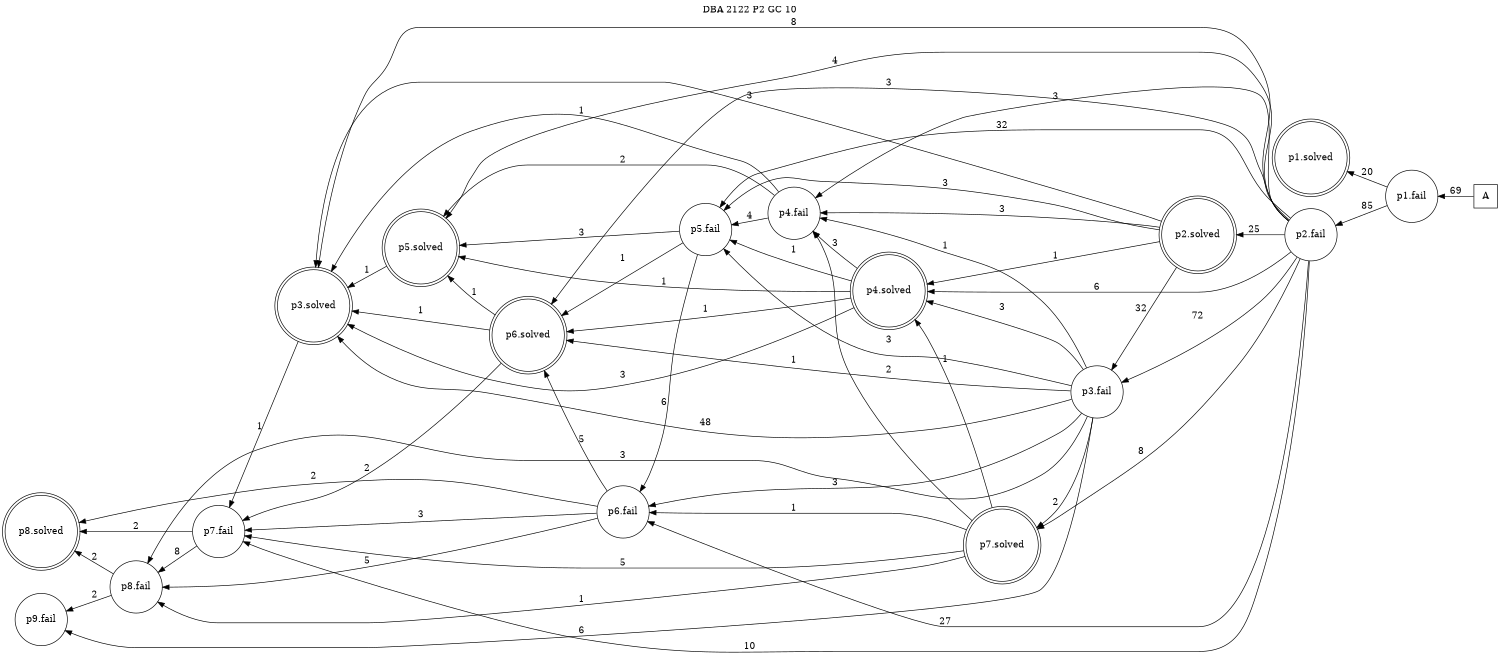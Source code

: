 digraph DBA_2122_P2_GC_10 {
labelloc="tl"
label= " DBA 2122 P2 GC 10 "
rankdir="RL";
graph [ size=" 10 , 10 !"]

"A" [shape="square" label="A"]
"p1.fail" [shape="circle" label="p1.fail"]
"p1.solved" [shape="doublecircle" label="p1.solved"]
"p2.fail" [shape="circle" label="p2.fail"]
"p2.solved" [shape="doublecircle" label="p2.solved"]
"p3.fail" [shape="circle" label="p3.fail"]
"p3.solved" [shape="doublecircle" label="p3.solved"]
"p5.fail" [shape="circle" label="p5.fail"]
"p4.fail" [shape="circle" label="p4.fail"]
"p6.fail" [shape="circle" label="p6.fail"]
"p5.solved" [shape="doublecircle" label="p5.solved"]
"p4.solved" [shape="doublecircle" label="p4.solved"]
"p6.solved" [shape="doublecircle" label="p6.solved"]
"p7.fail" [shape="circle" label="p7.fail"]
"p7.solved" [shape="doublecircle" label="p7.solved"]
"p8.fail" [shape="circle" label="p8.fail"]
"p8.solved" [shape="doublecircle" label="p8.solved"]
"p9.fail" [shape="circle" label="p9.fail"]
"A" -> "p1.fail" [ label=69]
"p1.fail" -> "p1.solved" [ label=20]
"p1.fail" -> "p2.fail" [ label=85]
"p2.fail" -> "p2.solved" [ label=25]
"p2.fail" -> "p3.fail" [ label=72]
"p2.fail" -> "p3.solved" [ label=8]
"p2.fail" -> "p5.fail" [ label=32]
"p2.fail" -> "p4.fail" [ label=3]
"p2.fail" -> "p6.fail" [ label=27]
"p2.fail" -> "p5.solved" [ label=4]
"p2.fail" -> "p4.solved" [ label=6]
"p2.fail" -> "p6.solved" [ label=3]
"p2.fail" -> "p7.fail" [ label=10]
"p2.fail" -> "p7.solved" [ label=8]
"p2.solved" -> "p3.fail" [ label=32]
"p2.solved" -> "p3.solved" [ label=3]
"p2.solved" -> "p5.fail" [ label=3]
"p2.solved" -> "p4.fail" [ label=3]
"p2.solved" -> "p4.solved" [ label=1]
"p3.fail" -> "p3.solved" [ label=48]
"p3.fail" -> "p5.fail" [ label=3]
"p3.fail" -> "p4.fail" [ label=1]
"p3.fail" -> "p6.fail" [ label=3]
"p3.fail" -> "p4.solved" [ label=3]
"p3.fail" -> "p6.solved" [ label=1]
"p3.fail" -> "p7.solved" [ label=2]
"p3.fail" -> "p8.fail" [ label=3]
"p3.fail" -> "p9.fail" [ label=6]
"p3.solved" -> "p7.fail" [ label=1]
"p5.fail" -> "p6.fail" [ label=6]
"p5.fail" -> "p5.solved" [ label=3]
"p5.fail" -> "p6.solved" [ label=1]
"p4.fail" -> "p3.solved" [ label=1]
"p4.fail" -> "p5.fail" [ label=4]
"p4.fail" -> "p5.solved" [ label=2]
"p6.fail" -> "p6.solved" [ label=5]
"p6.fail" -> "p7.fail" [ label=3]
"p6.fail" -> "p8.fail" [ label=5]
"p6.fail" -> "p8.solved" [ label=2]
"p5.solved" -> "p3.solved" [ label=1]
"p4.solved" -> "p3.solved" [ label=3]
"p4.solved" -> "p5.fail" [ label=1]
"p4.solved" -> "p4.fail" [ label=3]
"p4.solved" -> "p5.solved" [ label=1]
"p4.solved" -> "p6.solved" [ label=1]
"p6.solved" -> "p3.solved" [ label=1]
"p6.solved" -> "p5.solved" [ label=1]
"p6.solved" -> "p7.fail" [ label=2]
"p7.fail" -> "p8.fail" [ label=8]
"p7.fail" -> "p8.solved" [ label=2]
"p7.solved" -> "p4.fail" [ label=2]
"p7.solved" -> "p6.fail" [ label=1]
"p7.solved" -> "p4.solved" [ label=1]
"p7.solved" -> "p7.fail" [ label=5]
"p7.solved" -> "p8.fail" [ label=1]
"p8.fail" -> "p8.solved" [ label=2]
"p8.fail" -> "p9.fail" [ label=2]
}
